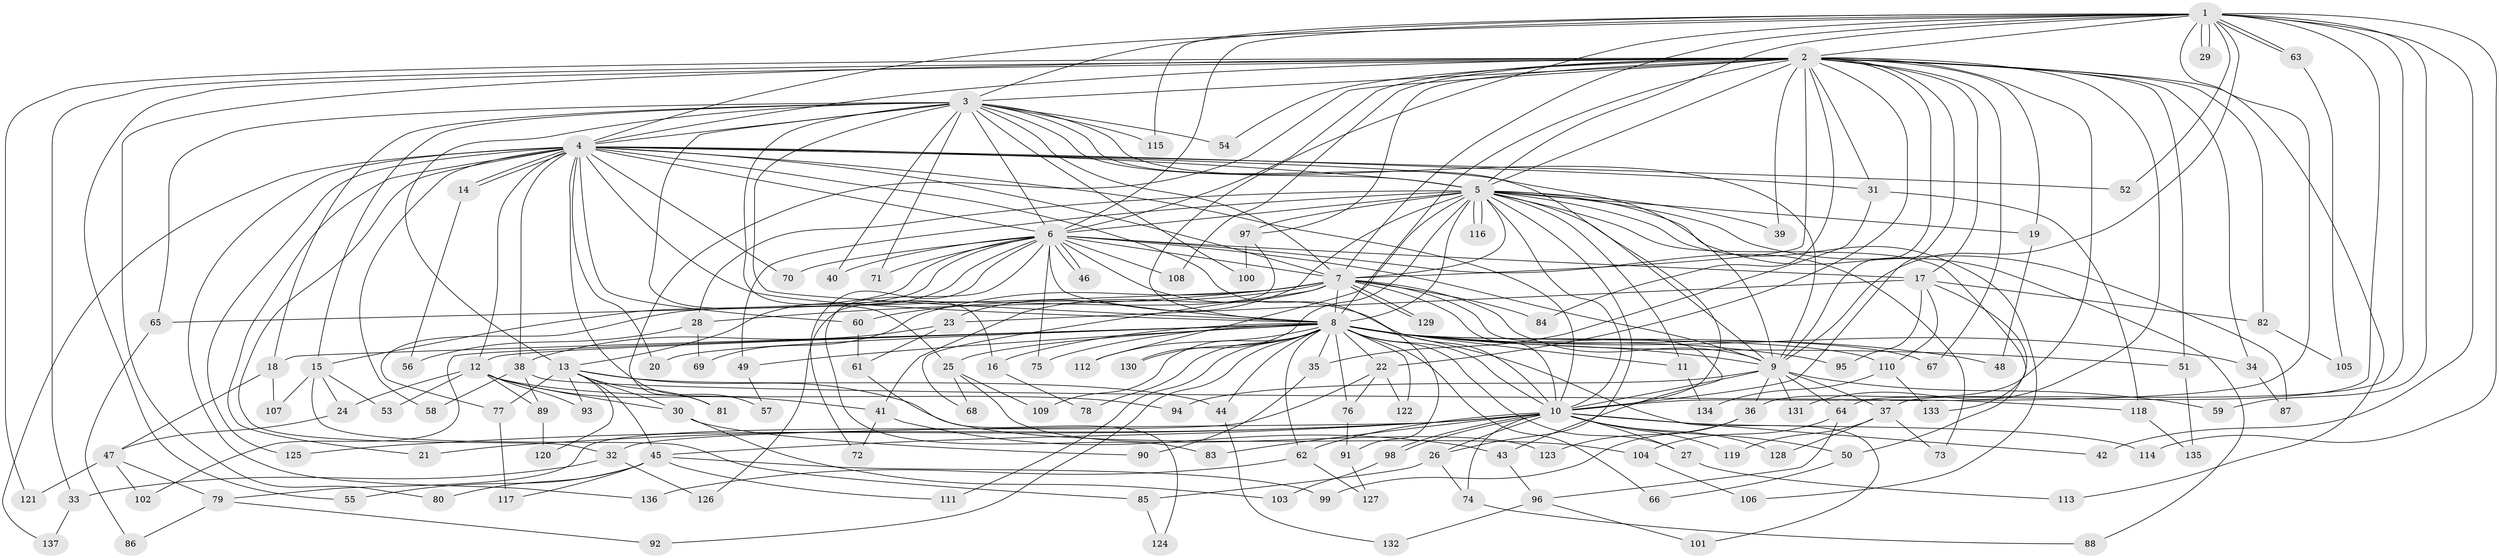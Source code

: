 // coarse degree distribution, {15: 0.011904761904761904, 27: 0.011904761904761904, 13: 0.011904761904761904, 21: 0.023809523809523808, 20: 0.023809523809523808, 31: 0.011904761904761904, 4: 0.09523809523809523, 14: 0.011904761904761904, 2: 0.47619047619047616, 5: 0.07142857142857142, 3: 0.15476190476190477, 7: 0.023809523809523808, 6: 0.03571428571428571, 1: 0.03571428571428571}
// Generated by graph-tools (version 1.1) at 2025/49/03/04/25 22:49:23]
// undirected, 137 vertices, 299 edges
graph export_dot {
  node [color=gray90,style=filled];
  1;
  2;
  3;
  4;
  5;
  6;
  7;
  8;
  9;
  10;
  11;
  12;
  13;
  14;
  15;
  16;
  17;
  18;
  19;
  20;
  21;
  22;
  23;
  24;
  25;
  26;
  27;
  28;
  29;
  30;
  31;
  32;
  33;
  34;
  35;
  36;
  37;
  38;
  39;
  40;
  41;
  42;
  43;
  44;
  45;
  46;
  47;
  48;
  49;
  50;
  51;
  52;
  53;
  54;
  55;
  56;
  57;
  58;
  59;
  60;
  61;
  62;
  63;
  64;
  65;
  66;
  67;
  68;
  69;
  70;
  71;
  72;
  73;
  74;
  75;
  76;
  77;
  78;
  79;
  80;
  81;
  82;
  83;
  84;
  85;
  86;
  87;
  88;
  89;
  90;
  91;
  92;
  93;
  94;
  95;
  96;
  97;
  98;
  99;
  100;
  101;
  102;
  103;
  104;
  105;
  106;
  107;
  108;
  109;
  110;
  111;
  112;
  113;
  114;
  115;
  116;
  117;
  118;
  119;
  120;
  121;
  122;
  123;
  124;
  125;
  126;
  127;
  128;
  129;
  130;
  131;
  132;
  133;
  134;
  135;
  136;
  137;
  1 -- 2;
  1 -- 3;
  1 -- 4;
  1 -- 5;
  1 -- 6;
  1 -- 7;
  1 -- 8;
  1 -- 9;
  1 -- 10;
  1 -- 29;
  1 -- 29;
  1 -- 37;
  1 -- 42;
  1 -- 52;
  1 -- 59;
  1 -- 63;
  1 -- 63;
  1 -- 64;
  1 -- 114;
  1 -- 115;
  2 -- 3;
  2 -- 4;
  2 -- 5;
  2 -- 6;
  2 -- 7;
  2 -- 8;
  2 -- 9;
  2 -- 10;
  2 -- 17;
  2 -- 19;
  2 -- 22;
  2 -- 31;
  2 -- 33;
  2 -- 34;
  2 -- 36;
  2 -- 39;
  2 -- 51;
  2 -- 54;
  2 -- 55;
  2 -- 67;
  2 -- 80;
  2 -- 81;
  2 -- 82;
  2 -- 84;
  2 -- 97;
  2 -- 108;
  2 -- 113;
  2 -- 121;
  2 -- 131;
  3 -- 4;
  3 -- 5;
  3 -- 6;
  3 -- 7;
  3 -- 8;
  3 -- 9;
  3 -- 10;
  3 -- 13;
  3 -- 15;
  3 -- 16;
  3 -- 18;
  3 -- 25;
  3 -- 40;
  3 -- 54;
  3 -- 65;
  3 -- 71;
  3 -- 100;
  3 -- 115;
  4 -- 5;
  4 -- 6;
  4 -- 7;
  4 -- 8;
  4 -- 9;
  4 -- 10;
  4 -- 12;
  4 -- 14;
  4 -- 14;
  4 -- 20;
  4 -- 21;
  4 -- 31;
  4 -- 32;
  4 -- 38;
  4 -- 52;
  4 -- 57;
  4 -- 58;
  4 -- 60;
  4 -- 70;
  4 -- 91;
  4 -- 125;
  4 -- 136;
  4 -- 137;
  5 -- 6;
  5 -- 7;
  5 -- 8;
  5 -- 9;
  5 -- 10;
  5 -- 11;
  5 -- 19;
  5 -- 23;
  5 -- 26;
  5 -- 28;
  5 -- 39;
  5 -- 49;
  5 -- 87;
  5 -- 88;
  5 -- 97;
  5 -- 106;
  5 -- 112;
  5 -- 116;
  5 -- 116;
  5 -- 130;
  5 -- 133;
  6 -- 7;
  6 -- 8;
  6 -- 9;
  6 -- 10;
  6 -- 13;
  6 -- 15;
  6 -- 17;
  6 -- 40;
  6 -- 46;
  6 -- 46;
  6 -- 70;
  6 -- 71;
  6 -- 72;
  6 -- 73;
  6 -- 75;
  6 -- 77;
  6 -- 83;
  6 -- 108;
  7 -- 8;
  7 -- 9;
  7 -- 10;
  7 -- 28;
  7 -- 41;
  7 -- 43;
  7 -- 60;
  7 -- 65;
  7 -- 68;
  7 -- 69;
  7 -- 84;
  7 -- 129;
  7 -- 129;
  8 -- 9;
  8 -- 10;
  8 -- 11;
  8 -- 12;
  8 -- 16;
  8 -- 18;
  8 -- 20;
  8 -- 22;
  8 -- 25;
  8 -- 27;
  8 -- 34;
  8 -- 35;
  8 -- 44;
  8 -- 48;
  8 -- 49;
  8 -- 51;
  8 -- 62;
  8 -- 66;
  8 -- 67;
  8 -- 75;
  8 -- 76;
  8 -- 78;
  8 -- 92;
  8 -- 95;
  8 -- 101;
  8 -- 102;
  8 -- 109;
  8 -- 110;
  8 -- 111;
  8 -- 112;
  8 -- 122;
  8 -- 130;
  9 -- 10;
  9 -- 36;
  9 -- 37;
  9 -- 59;
  9 -- 64;
  9 -- 94;
  9 -- 131;
  10 -- 21;
  10 -- 26;
  10 -- 27;
  10 -- 32;
  10 -- 42;
  10 -- 45;
  10 -- 50;
  10 -- 62;
  10 -- 74;
  10 -- 83;
  10 -- 98;
  10 -- 98;
  10 -- 114;
  10 -- 119;
  10 -- 125;
  10 -- 128;
  11 -- 134;
  12 -- 24;
  12 -- 30;
  12 -- 41;
  12 -- 53;
  12 -- 89;
  12 -- 93;
  12 -- 94;
  13 -- 30;
  13 -- 44;
  13 -- 45;
  13 -- 77;
  13 -- 81;
  13 -- 93;
  13 -- 104;
  13 -- 120;
  14 -- 56;
  15 -- 24;
  15 -- 53;
  15 -- 85;
  15 -- 107;
  16 -- 78;
  17 -- 23;
  17 -- 50;
  17 -- 82;
  17 -- 95;
  17 -- 110;
  18 -- 47;
  18 -- 107;
  19 -- 48;
  22 -- 76;
  22 -- 79;
  22 -- 122;
  23 -- 38;
  23 -- 61;
  24 -- 47;
  25 -- 68;
  25 -- 109;
  25 -- 123;
  26 -- 74;
  26 -- 85;
  27 -- 113;
  28 -- 56;
  28 -- 69;
  30 -- 90;
  30 -- 103;
  31 -- 35;
  31 -- 118;
  32 -- 33;
  32 -- 126;
  33 -- 137;
  34 -- 87;
  35 -- 90;
  36 -- 99;
  36 -- 123;
  37 -- 73;
  37 -- 119;
  37 -- 128;
  38 -- 58;
  38 -- 89;
  38 -- 118;
  41 -- 43;
  41 -- 72;
  43 -- 96;
  44 -- 132;
  45 -- 55;
  45 -- 80;
  45 -- 99;
  45 -- 111;
  45 -- 117;
  47 -- 79;
  47 -- 102;
  47 -- 121;
  49 -- 57;
  50 -- 66;
  51 -- 135;
  60 -- 61;
  61 -- 124;
  62 -- 127;
  62 -- 136;
  63 -- 105;
  64 -- 96;
  64 -- 104;
  65 -- 86;
  74 -- 88;
  76 -- 91;
  77 -- 117;
  79 -- 86;
  79 -- 92;
  82 -- 105;
  85 -- 124;
  89 -- 120;
  91 -- 127;
  96 -- 101;
  96 -- 132;
  97 -- 100;
  97 -- 126;
  98 -- 103;
  104 -- 106;
  110 -- 133;
  110 -- 134;
  118 -- 135;
}
